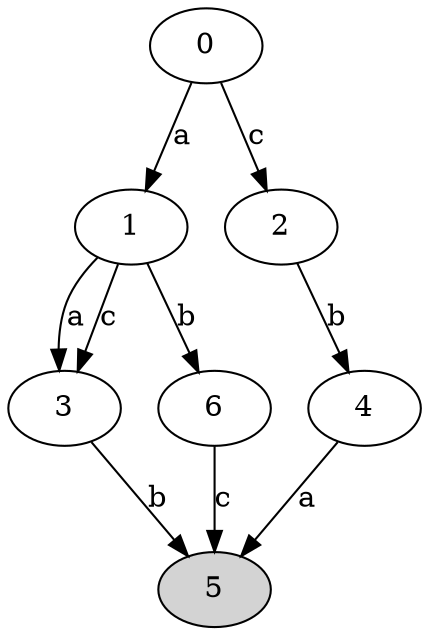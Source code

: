 digraph {
0 -> 1 [label="a"];
0 -> 2 [label="c"];
1 -> 3 [label="a"];
1 -> 6 [label="b"];
1 -> 3 [label="c"];
2 -> 4 [label="b"];
3 -> 5 [label="b"];
4 -> 5 [label="a"];
6 -> 5 [label="c"];
5[style=filled]}
